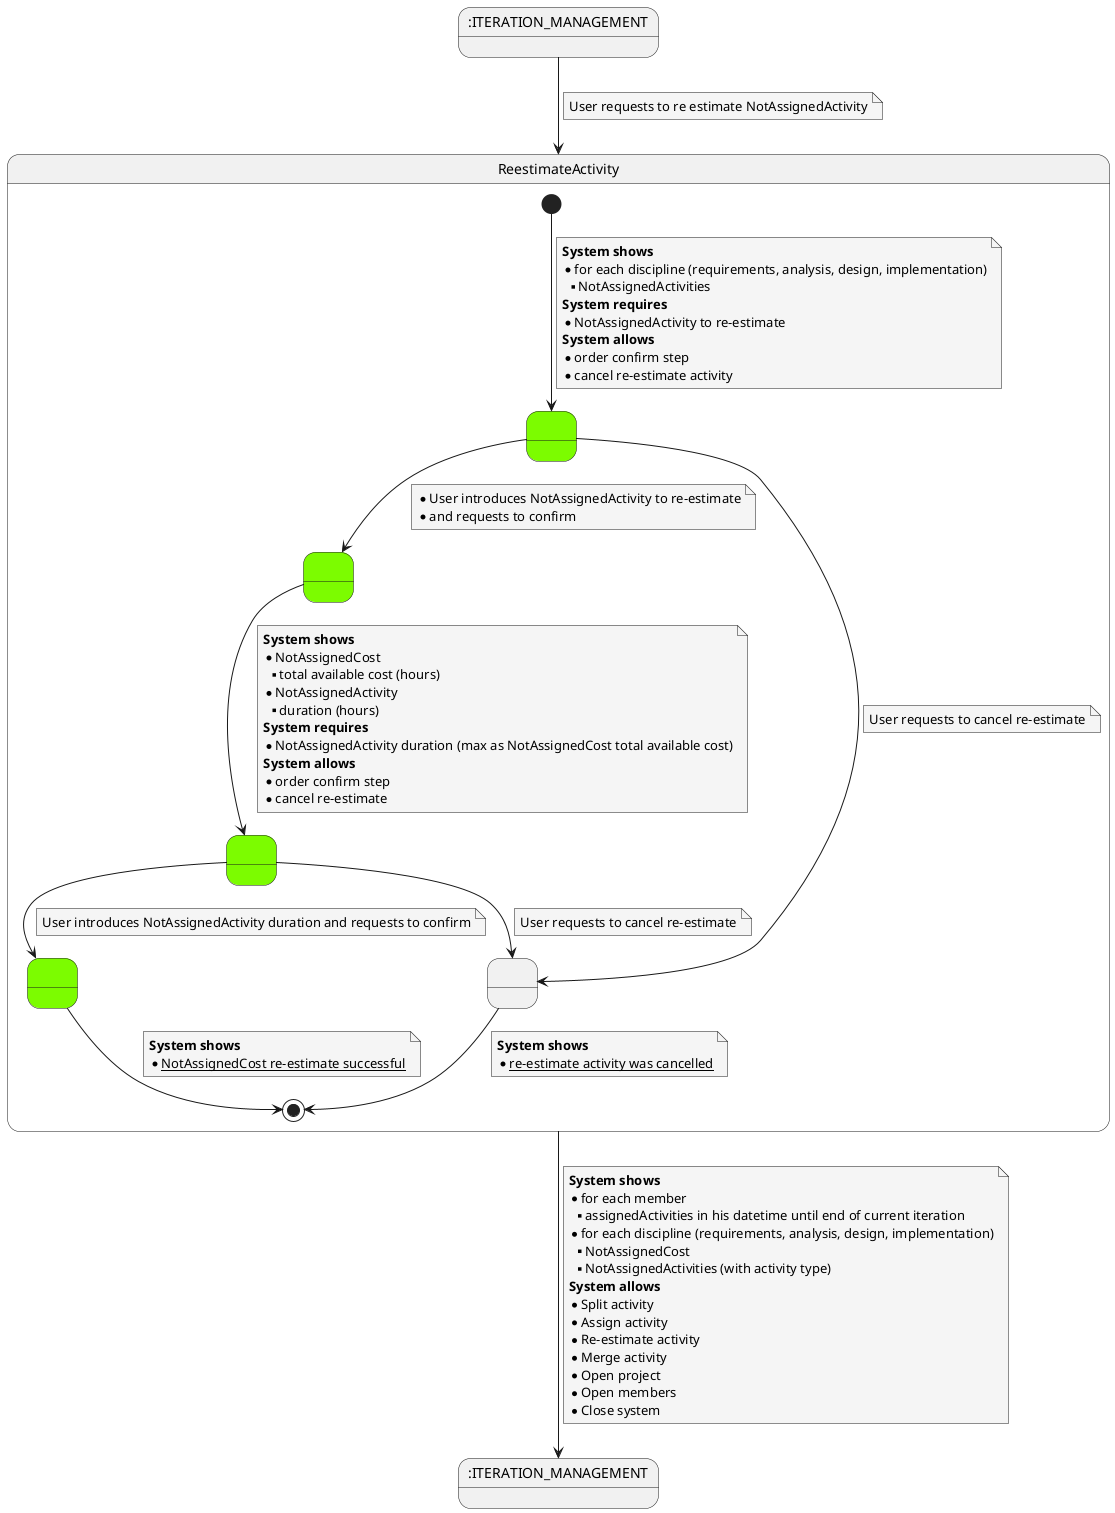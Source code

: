 @startuml

skinparam {
    NoteBackgroundColor #whiteSmoke
}

    state 5 as ":ITERATION_MANAGEMENT"
    state 13 as ":ITERATION_MANAGEMENT"


    5 --> ReestimateActivity
    note on link
        User requests to re estimate NotAssignedActivity
    end note

    state ReestimateActivity {
        state 2 as " " #LawnGreen
        state 0 as " " #LawnGreen
        state 4 as " " #LawnGreen
        state 8 as " " #LawnGreen
        state 10 as " "


    [*] --> 2
    note on link
    <b>System shows</b>
    * for each discipline (requirements, analysis, design, implementation)
    ** NotAssignedActivities
    <b>System requires</b>
    * NotAssignedActivity to re-estimate
    <b>System allows</b>
    * order confirm step
    * cancel re-estimate activity
    end note

    2 --> 10
    note on link
        User requests to cancel re-estimate
    end note

    2 --> 4
    note on link
        * User introduces NotAssignedActivity to re-estimate
        * and requests to confirm
    end note

    4 --> 0
    note on link
        <b>System shows</b>
        * NotAssignedCost
        ** total available cost (hours)
        * NotAssignedActivity
        ** duration (hours)
        <b>System requires</b>
        * NotAssignedActivity duration (max as NotAssignedCost total available cost)
        <b>System allows</b>
        * order confirm step
        * cancel re-estimate
    end note

    0 --> 10
    note on link
        User requests to cancel re-estimate
    end note

    0 --> 8
    note on link
        User introduces NotAssignedActivity duration and requests to confirm
    end note

    10 --> [*]
    note on link
         <b>System shows</b>
         * __re-estimate activity was cancelled__
    end note

    8 --> [*]
    note on link
        <b>System shows</b>
        * __NotAssignedCost re-estimate successful__
    end note

}

ReestimateActivity --> 13
    note on link
        <b>System shows</b>
        * for each member
        **assignedActivities in his datetime until end of current iteration
        * for each discipline (requirements, analysis, design, implementation)
        ** NotAssignedCost
        ** NotAssignedActivities (with activity type)
        <b>System allows</b>
        * Split activity
        * Assign activity
        * Re-estimate activity
        * Merge activity
        * Open project
        * Open members
        * Close system
    end note

@enduml
